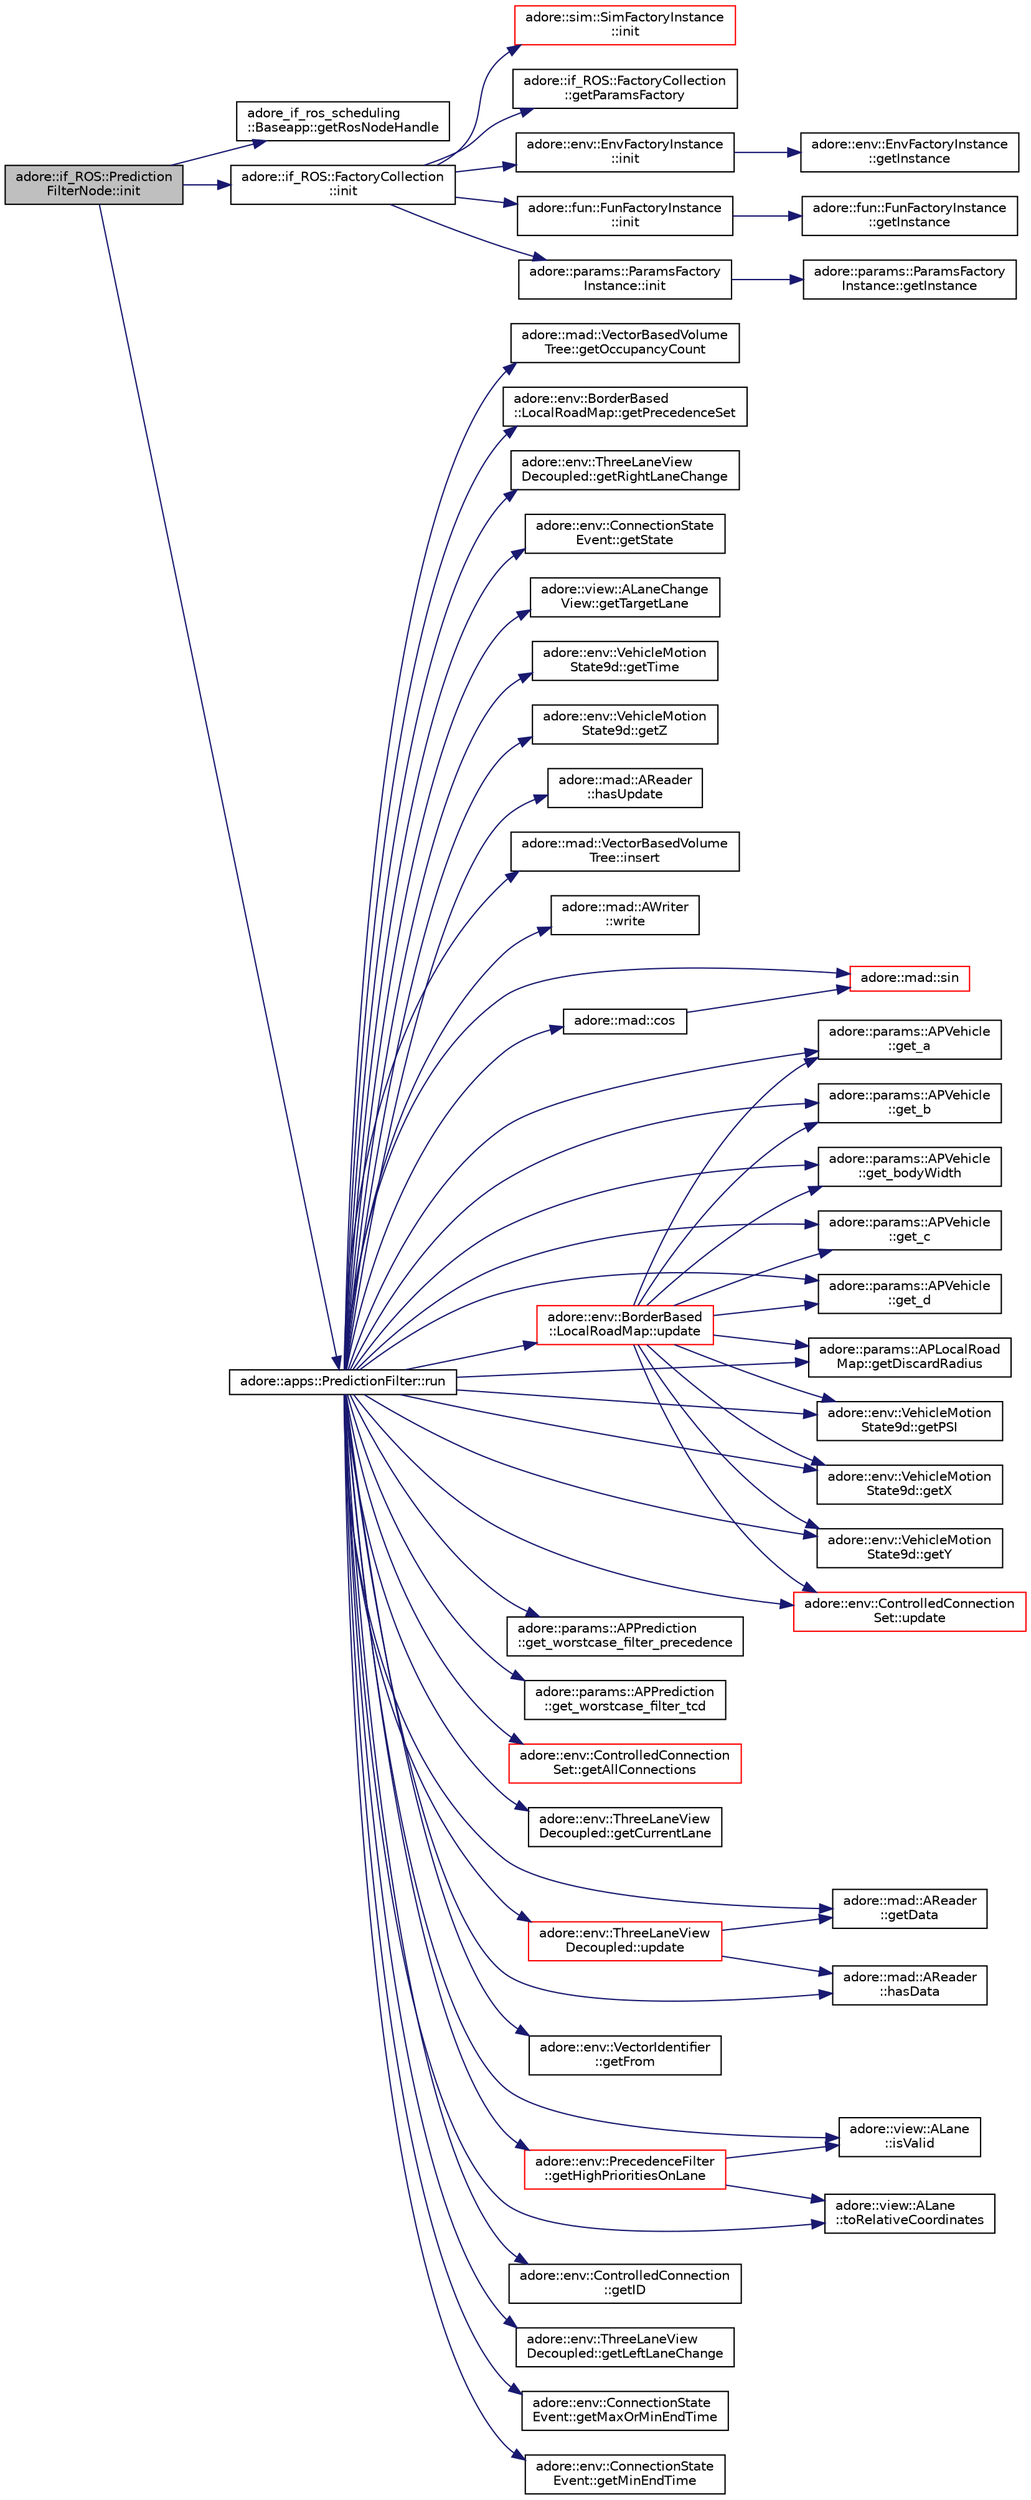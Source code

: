 digraph "adore::if_ROS::PredictionFilterNode::init"
{
 // LATEX_PDF_SIZE
  edge [fontname="Helvetica",fontsize="10",labelfontname="Helvetica",labelfontsize="10"];
  node [fontname="Helvetica",fontsize="10",shape=record];
  rankdir="LR";
  Node1 [label="adore::if_ROS::Prediction\lFilterNode::init",height=0.2,width=0.4,color="black", fillcolor="grey75", style="filled", fontcolor="black",tooltip=" "];
  Node1 -> Node2 [color="midnightblue",fontsize="10",style="solid",fontname="Helvetica"];
  Node2 [label="adore_if_ros_scheduling\l::Baseapp::getRosNodeHandle",height=0.2,width=0.4,color="black", fillcolor="white", style="filled",URL="$classadore__if__ros__scheduling_1_1Baseapp.html#a7792ee4aa6fd5c5c03d5f54b4c1f213a",tooltip=" "];
  Node1 -> Node3 [color="midnightblue",fontsize="10",style="solid",fontname="Helvetica"];
  Node3 [label="adore::if_ROS::FactoryCollection\l::init",height=0.2,width=0.4,color="black", fillcolor="white", style="filled",URL="$classadore_1_1if__ROS_1_1FactoryCollection.html#a07e53e57a417cf66c5d539a5e1bd590a",tooltip=" "];
  Node3 -> Node4 [color="midnightblue",fontsize="10",style="solid",fontname="Helvetica"];
  Node4 [label="adore::if_ROS::FactoryCollection\l::getParamsFactory",height=0.2,width=0.4,color="black", fillcolor="white", style="filled",URL="$classadore_1_1if__ROS_1_1FactoryCollection.html#ac102972d5592de7cdc76b059017628f9",tooltip=" "];
  Node3 -> Node5 [color="midnightblue",fontsize="10",style="solid",fontname="Helvetica"];
  Node5 [label="adore::env::EnvFactoryInstance\l::init",height=0.2,width=0.4,color="black", fillcolor="white", style="filled",URL="$classadore_1_1env_1_1EnvFactoryInstance.html#ab67767fc777387664b696bd78d2536ef",tooltip="Initialize private members of AllFactory."];
  Node5 -> Node6 [color="midnightblue",fontsize="10",style="solid",fontname="Helvetica"];
  Node6 [label="adore::env::EnvFactoryInstance\l::getInstance",height=0.2,width=0.4,color="black", fillcolor="white", style="filled",URL="$classadore_1_1env_1_1EnvFactoryInstance.html#a14835a4420fb827ba3809b94a96a7660",tooltip="Function to access singleton instance of the envFactory using magic static."];
  Node3 -> Node7 [color="midnightblue",fontsize="10",style="solid",fontname="Helvetica"];
  Node7 [label="adore::fun::FunFactoryInstance\l::init",height=0.2,width=0.4,color="black", fillcolor="white", style="filled",URL="$classadore_1_1fun_1_1FunFactoryInstance.html#a291c4c983548f85c633ae6409c7b5233",tooltip="Initialize private members of funFactory."];
  Node7 -> Node8 [color="midnightblue",fontsize="10",style="solid",fontname="Helvetica"];
  Node8 [label="adore::fun::FunFactoryInstance\l::getInstance",height=0.2,width=0.4,color="black", fillcolor="white", style="filled",URL="$classadore_1_1fun_1_1FunFactoryInstance.html#a0826e9a7ea3c70a3780115e6effbf746",tooltip="Function to access singleton instance of the funFactory using magic static."];
  Node3 -> Node9 [color="midnightblue",fontsize="10",style="solid",fontname="Helvetica"];
  Node9 [label="adore::params::ParamsFactory\lInstance::init",height=0.2,width=0.4,color="black", fillcolor="white", style="filled",URL="$classadore_1_1params_1_1ParamsFactoryInstance.html#ac6759c774ade5a97e47c056d1a136253",tooltip="Initialize private members of AllFactory."];
  Node9 -> Node10 [color="midnightblue",fontsize="10",style="solid",fontname="Helvetica"];
  Node10 [label="adore::params::ParamsFactory\lInstance::getInstance",height=0.2,width=0.4,color="black", fillcolor="white", style="filled",URL="$classadore_1_1params_1_1ParamsFactoryInstance.html#a59eae0e003d40b03f9db2d814ec2a3bf",tooltip="Function to access singleton instance of the AllFactory using magic static."];
  Node3 -> Node11 [color="midnightblue",fontsize="10",style="solid",fontname="Helvetica"];
  Node11 [label="adore::sim::SimFactoryInstance\l::init",height=0.2,width=0.4,color="red", fillcolor="white", style="filled",URL="$classadore_1_1sim_1_1SimFactoryInstance.html#ac891850728d65e5398216b2bb92f82f6",tooltip="Initialize private members of AllFactory."];
  Node1 -> Node13 [color="midnightblue",fontsize="10",style="solid",fontname="Helvetica"];
  Node13 [label="adore::apps::PredictionFilter::run",height=0.2,width=0.4,color="black", fillcolor="white", style="filled",URL="$classadore_1_1apps_1_1PredictionFilter.html#a6e896ea561719d45d17a865e4340d750",tooltip=" "];
  Node13 -> Node14 [color="midnightblue",fontsize="10",style="solid",fontname="Helvetica"];
  Node14 [label="adore::mad::cos",height=0.2,width=0.4,color="black", fillcolor="white", style="filled",URL="$namespaceadore_1_1mad.html#a70b9fe3efbb34c0f9621147e3456bfa8",tooltip=" "];
  Node14 -> Node15 [color="midnightblue",fontsize="10",style="solid",fontname="Helvetica"];
  Node15 [label="adore::mad::sin",height=0.2,width=0.4,color="red", fillcolor="white", style="filled",URL="$namespaceadore_1_1mad.html#acec540f9bf9b6eb0e027d332d3fe5577",tooltip=" "];
  Node13 -> Node20 [color="midnightblue",fontsize="10",style="solid",fontname="Helvetica"];
  Node20 [label="adore::params::APVehicle\l::get_a",height=0.2,width=0.4,color="black", fillcolor="white", style="filled",URL="$classadore_1_1params_1_1APVehicle.html#ae446997786812ff17a5c3f6bfa575ce5",tooltip="cog to front axle"];
  Node13 -> Node21 [color="midnightblue",fontsize="10",style="solid",fontname="Helvetica"];
  Node21 [label="adore::params::APVehicle\l::get_b",height=0.2,width=0.4,color="black", fillcolor="white", style="filled",URL="$classadore_1_1params_1_1APVehicle.html#a5cc38023fb9f3142348dc9ac22402288",tooltip="rear axle to cog"];
  Node13 -> Node22 [color="midnightblue",fontsize="10",style="solid",fontname="Helvetica"];
  Node22 [label="adore::params::APVehicle\l::get_bodyWidth",height=0.2,width=0.4,color="black", fillcolor="white", style="filled",URL="$classadore_1_1params_1_1APVehicle.html#a71c62e5ede07773108e7a291672bdd85",tooltip=" "];
  Node13 -> Node23 [color="midnightblue",fontsize="10",style="solid",fontname="Helvetica"];
  Node23 [label="adore::params::APVehicle\l::get_c",height=0.2,width=0.4,color="black", fillcolor="white", style="filled",URL="$classadore_1_1params_1_1APVehicle.html#aec64e74619601401d6d3d81ebf5fdacd",tooltip="front axle to front border"];
  Node13 -> Node24 [color="midnightblue",fontsize="10",style="solid",fontname="Helvetica"];
  Node24 [label="adore::params::APVehicle\l::get_d",height=0.2,width=0.4,color="black", fillcolor="white", style="filled",URL="$classadore_1_1params_1_1APVehicle.html#ad8a4b0411e6d030aeace5bd44ab8876e",tooltip="rear border to rear axle"];
  Node13 -> Node25 [color="midnightblue",fontsize="10",style="solid",fontname="Helvetica"];
  Node25 [label="adore::params::APPrediction\l::get_worstcase_filter_precedence",height=0.2,width=0.4,color="black", fillcolor="white", style="filled",URL="$classadore_1_1params_1_1APPrediction.html#a63618e6fafe247eb7de448e23d9f7104",tooltip="filtering of precedence rules for worstcase maneuvers:"];
  Node13 -> Node26 [color="midnightblue",fontsize="10",style="solid",fontname="Helvetica"];
  Node26 [label="adore::params::APPrediction\l::get_worstcase_filter_tcd",height=0.2,width=0.4,color="black", fillcolor="white", style="filled",URL="$classadore_1_1params_1_1APPrediction.html#a319efd563a032f6cbe342cde5464acb4",tooltip="filtering of tcd for worstcase maneuvers:"];
  Node13 -> Node27 [color="midnightblue",fontsize="10",style="solid",fontname="Helvetica"];
  Node27 [label="adore::env::ControlledConnection\lSet::getAllConnections",height=0.2,width=0.4,color="red", fillcolor="white", style="filled",URL="$classadore_1_1env_1_1ControlledConnectionSet.html#a0e65dad82edcd3fb0dec5727830559b3",tooltip=" "];
  Node13 -> Node30 [color="midnightblue",fontsize="10",style="solid",fontname="Helvetica"];
  Node30 [label="adore::env::ThreeLaneView\lDecoupled::getCurrentLane",height=0.2,width=0.4,color="black", fillcolor="white", style="filled",URL="$classadore_1_1env_1_1ThreeLaneViewDecoupled.html#a8e5ffdb30040c60a96ed70249b8d27fd",tooltip=" "];
  Node13 -> Node31 [color="midnightblue",fontsize="10",style="solid",fontname="Helvetica"];
  Node31 [label="adore::mad::AReader\l::getData",height=0.2,width=0.4,color="black", fillcolor="white", style="filled",URL="$classadore_1_1mad_1_1AReader.html#a46ab7520d828d1a574365eaf8b483e29",tooltip=" "];
  Node13 -> Node32 [color="midnightblue",fontsize="10",style="solid",fontname="Helvetica"];
  Node32 [label="adore::params::APLocalRoad\lMap::getDiscardRadius",height=0.2,width=0.4,color="black", fillcolor="white", style="filled",URL="$classadore_1_1params_1_1APLocalRoadMap.html#a6729575c3a6ed797bb55dffce2602b57",tooltip=" "];
  Node13 -> Node33 [color="midnightblue",fontsize="10",style="solid",fontname="Helvetica"];
  Node33 [label="adore::env::VectorIdentifier\l::getFrom",height=0.2,width=0.4,color="black", fillcolor="white", style="filled",URL="$structadore_1_1env_1_1VectorIdentifier.html#a9fd66cfaa57a670b73c3e3f6540486f8",tooltip=" "];
  Node13 -> Node34 [color="midnightblue",fontsize="10",style="solid",fontname="Helvetica"];
  Node34 [label="adore::env::PrecedenceFilter\l::getHighPrioritiesOnLane",height=0.2,width=0.4,color="red", fillcolor="white", style="filled",URL="$classadore_1_1env_1_1PrecedenceFilter.html#a81b9fa8003541840f9ad40d8c04e956b",tooltip=" "];
  Node34 -> Node39 [color="midnightblue",fontsize="10",style="solid",fontname="Helvetica"];
  Node39 [label="adore::view::ALane\l::isValid",height=0.2,width=0.4,color="black", fillcolor="white", style="filled",URL="$classadore_1_1view_1_1ALane.html#a7995d6c08470c31414ecd7891ec16f05",tooltip=" "];
  Node34 -> Node40 [color="midnightblue",fontsize="10",style="solid",fontname="Helvetica"];
  Node40 [label="adore::view::ALane\l::toRelativeCoordinates",height=0.2,width=0.4,color="black", fillcolor="white", style="filled",URL="$classadore_1_1view_1_1ALane.html#a1b5c56e477e4aee683a785f782628b33",tooltip=" "];
  Node13 -> Node41 [color="midnightblue",fontsize="10",style="solid",fontname="Helvetica"];
  Node41 [label="adore::env::ControlledConnection\l::getID",height=0.2,width=0.4,color="black", fillcolor="white", style="filled",URL="$classadore_1_1env_1_1ControlledConnection.html#a5691ab0eff0709472460d73009b71923",tooltip=" "];
  Node13 -> Node42 [color="midnightblue",fontsize="10",style="solid",fontname="Helvetica"];
  Node42 [label="adore::env::ThreeLaneView\lDecoupled::getLeftLaneChange",height=0.2,width=0.4,color="black", fillcolor="white", style="filled",URL="$classadore_1_1env_1_1ThreeLaneViewDecoupled.html#a2201ffb12838d0b3ae309569c99796da",tooltip=" "];
  Node13 -> Node43 [color="midnightblue",fontsize="10",style="solid",fontname="Helvetica"];
  Node43 [label="adore::env::ConnectionState\lEvent::getMaxOrMinEndTime",height=0.2,width=0.4,color="black", fillcolor="white", style="filled",URL="$structadore_1_1env_1_1ConnectionStateEvent.html#a87d2490131fc59e89d6df59edba18116",tooltip=" "];
  Node13 -> Node44 [color="midnightblue",fontsize="10",style="solid",fontname="Helvetica"];
  Node44 [label="adore::env::ConnectionState\lEvent::getMinEndTime",height=0.2,width=0.4,color="black", fillcolor="white", style="filled",URL="$structadore_1_1env_1_1ConnectionStateEvent.html#ae6e494e488e0a38c5cc3c60dde987b9c",tooltip=" "];
  Node13 -> Node45 [color="midnightblue",fontsize="10",style="solid",fontname="Helvetica"];
  Node45 [label="adore::mad::VectorBasedVolume\lTree::getOccupancyCount",height=0.2,width=0.4,color="black", fillcolor="white", style="filled",URL="$classadore_1_1mad_1_1VectorBasedVolumeTree.html#a3a8b68e919dc906c6f3bce29d79a8b10",tooltip=" "];
  Node13 -> Node46 [color="midnightblue",fontsize="10",style="solid",fontname="Helvetica"];
  Node46 [label="adore::env::BorderBased\l::LocalRoadMap::getPrecedenceSet",height=0.2,width=0.4,color="black", fillcolor="white", style="filled",URL="$classadore_1_1env_1_1BorderBased_1_1LocalRoadMap.html#a836840ac8ee35501e0c735ff6385096a",tooltip="Get the PrecedenceSet object."];
  Node13 -> Node47 [color="midnightblue",fontsize="10",style="solid",fontname="Helvetica"];
  Node47 [label="adore::env::VehicleMotion\lState9d::getPSI",height=0.2,width=0.4,color="black", fillcolor="white", style="filled",URL="$structadore_1_1env_1_1VehicleMotionState9d.html#a65ca6ea033cf05674de50b8996a586a3",tooltip="Get the heading."];
  Node13 -> Node48 [color="midnightblue",fontsize="10",style="solid",fontname="Helvetica"];
  Node48 [label="adore::env::ThreeLaneView\lDecoupled::getRightLaneChange",height=0.2,width=0.4,color="black", fillcolor="white", style="filled",URL="$classadore_1_1env_1_1ThreeLaneViewDecoupled.html#a5ac6272f9e9b6ff01e635315bbb9702b",tooltip=" "];
  Node13 -> Node49 [color="midnightblue",fontsize="10",style="solid",fontname="Helvetica"];
  Node49 [label="adore::env::ConnectionState\lEvent::getState",height=0.2,width=0.4,color="black", fillcolor="white", style="filled",URL="$structadore_1_1env_1_1ConnectionStateEvent.html#a01ede3c772d8170246fb5f63ec1da81c",tooltip=" "];
  Node13 -> Node50 [color="midnightblue",fontsize="10",style="solid",fontname="Helvetica"];
  Node50 [label="adore::view::ALaneChange\lView::getTargetLane",height=0.2,width=0.4,color="black", fillcolor="white", style="filled",URL="$classadore_1_1view_1_1ALaneChangeView.html#a843001a04d0823731b89ff25f75501d5",tooltip=" "];
  Node13 -> Node51 [color="midnightblue",fontsize="10",style="solid",fontname="Helvetica"];
  Node51 [label="adore::env::VehicleMotion\lState9d::getTime",height=0.2,width=0.4,color="black", fillcolor="white", style="filled",URL="$structadore_1_1env_1_1VehicleMotionState9d.html#ae7d75a3f7d52a946f075e669832caa17",tooltip="Get the time."];
  Node13 -> Node52 [color="midnightblue",fontsize="10",style="solid",fontname="Helvetica"];
  Node52 [label="adore::env::VehicleMotion\lState9d::getX",height=0.2,width=0.4,color="black", fillcolor="white", style="filled",URL="$structadore_1_1env_1_1VehicleMotionState9d.html#a16d6d61f5dfa1028ca97d8f1a8b6e8cf",tooltip="Get the x-coordinate."];
  Node13 -> Node53 [color="midnightblue",fontsize="10",style="solid",fontname="Helvetica"];
  Node53 [label="adore::env::VehicleMotion\lState9d::getY",height=0.2,width=0.4,color="black", fillcolor="white", style="filled",URL="$structadore_1_1env_1_1VehicleMotionState9d.html#a51e8eed0ef10d909592edcb933c1b802",tooltip="Get the y-coordinate."];
  Node13 -> Node54 [color="midnightblue",fontsize="10",style="solid",fontname="Helvetica"];
  Node54 [label="adore::env::VehicleMotion\lState9d::getZ",height=0.2,width=0.4,color="black", fillcolor="white", style="filled",URL="$structadore_1_1env_1_1VehicleMotionState9d.html#aaae8ed387d8baab7fe0f14379b2bf5d2",tooltip="Get the z-coordinate."];
  Node13 -> Node55 [color="midnightblue",fontsize="10",style="solid",fontname="Helvetica"];
  Node55 [label="adore::mad::AReader\l::hasData",height=0.2,width=0.4,color="black", fillcolor="white", style="filled",URL="$classadore_1_1mad_1_1AReader.html#a79b8efec6ede53587ff114ae00ca8419",tooltip=" "];
  Node13 -> Node56 [color="midnightblue",fontsize="10",style="solid",fontname="Helvetica"];
  Node56 [label="adore::mad::AReader\l::hasUpdate",height=0.2,width=0.4,color="black", fillcolor="white", style="filled",URL="$classadore_1_1mad_1_1AReader.html#a7a8e6d43dcd1129c47d7231e828fb111",tooltip=" "];
  Node13 -> Node57 [color="midnightblue",fontsize="10",style="solid",fontname="Helvetica"];
  Node57 [label="adore::mad::VectorBasedVolume\lTree::insert",height=0.2,width=0.4,color="black", fillcolor="white", style="filled",URL="$classadore_1_1mad_1_1VectorBasedVolumeTree.html#a5ebf1048f4ec25eb20684b2b9d8e6fe1",tooltip=" "];
  Node13 -> Node39 [color="midnightblue",fontsize="10",style="solid",fontname="Helvetica"];
  Node13 -> Node15 [color="midnightblue",fontsize="10",style="solid",fontname="Helvetica"];
  Node13 -> Node40 [color="midnightblue",fontsize="10",style="solid",fontname="Helvetica"];
  Node13 -> Node58 [color="midnightblue",fontsize="10",style="solid",fontname="Helvetica"];
  Node58 [label="adore::env::ThreeLaneView\lDecoupled::update",height=0.2,width=0.4,color="red", fillcolor="white", style="filled",URL="$classadore_1_1env_1_1ThreeLaneViewDecoupled.html#aca3859ca38e32c3c87dc92e55f1ad07a",tooltip=" "];
  Node58 -> Node31 [color="midnightblue",fontsize="10",style="solid",fontname="Helvetica"];
  Node58 -> Node55 [color="midnightblue",fontsize="10",style="solid",fontname="Helvetica"];
  Node13 -> Node73 [color="midnightblue",fontsize="10",style="solid",fontname="Helvetica"];
  Node73 [label="adore::env::BorderBased\l::LocalRoadMap::update",height=0.2,width=0.4,color="red", fillcolor="white", style="filled",URL="$classadore_1_1env_1_1BorderBased_1_1LocalRoadMap.html#a1c5abe938454e1534e406cce82b8c452",tooltip="update the local road map"];
  Node73 -> Node20 [color="midnightblue",fontsize="10",style="solid",fontname="Helvetica"];
  Node73 -> Node21 [color="midnightblue",fontsize="10",style="solid",fontname="Helvetica"];
  Node73 -> Node22 [color="midnightblue",fontsize="10",style="solid",fontname="Helvetica"];
  Node73 -> Node23 [color="midnightblue",fontsize="10",style="solid",fontname="Helvetica"];
  Node73 -> Node24 [color="midnightblue",fontsize="10",style="solid",fontname="Helvetica"];
  Node73 -> Node32 [color="midnightblue",fontsize="10",style="solid",fontname="Helvetica"];
  Node73 -> Node47 [color="midnightblue",fontsize="10",style="solid",fontname="Helvetica"];
  Node73 -> Node52 [color="midnightblue",fontsize="10",style="solid",fontname="Helvetica"];
  Node73 -> Node53 [color="midnightblue",fontsize="10",style="solid",fontname="Helvetica"];
  Node73 -> Node105 [color="midnightblue",fontsize="10",style="solid",fontname="Helvetica"];
  Node105 [label="adore::env::ControlledConnection\lSet::update",height=0.2,width=0.4,color="red", fillcolor="white", style="filled",URL="$classadore_1_1env_1_1ControlledConnectionSet.html#a1078b652e19657d3d8498b45fdc6876a",tooltip=" "];
  Node13 -> Node105 [color="midnightblue",fontsize="10",style="solid",fontname="Helvetica"];
  Node13 -> Node115 [color="midnightblue",fontsize="10",style="solid",fontname="Helvetica"];
  Node115 [label="adore::mad::AWriter\l::write",height=0.2,width=0.4,color="black", fillcolor="white", style="filled",URL="$classadore_1_1mad_1_1AWriter.html#a1c22b1ccbd19c5f02f832831ca757f3b",tooltip=" "];
}
